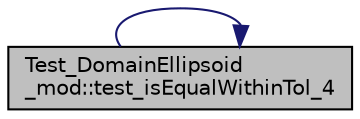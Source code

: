 digraph "Test_DomainEllipsoid_mod::test_isEqualWithinTol_4"
{
 // LATEX_PDF_SIZE
  edge [fontname="Helvetica",fontsize="10",labelfontname="Helvetica",labelfontsize="10"];
  node [fontname="Helvetica",fontsize="10",shape=record];
  rankdir="LR";
  Node1 [label="Test_DomainEllipsoid\l_mod::test_isEqualWithinTol_4",height=0.2,width=0.4,color="black", fillcolor="grey75", style="filled", fontcolor="black",tooltip="Test if isEqual() returns .false. for two domains with different dimensions."];
  Node1 -> Node1 [color="midnightblue",fontsize="10",style="solid",fontname="Helvetica"];
}
